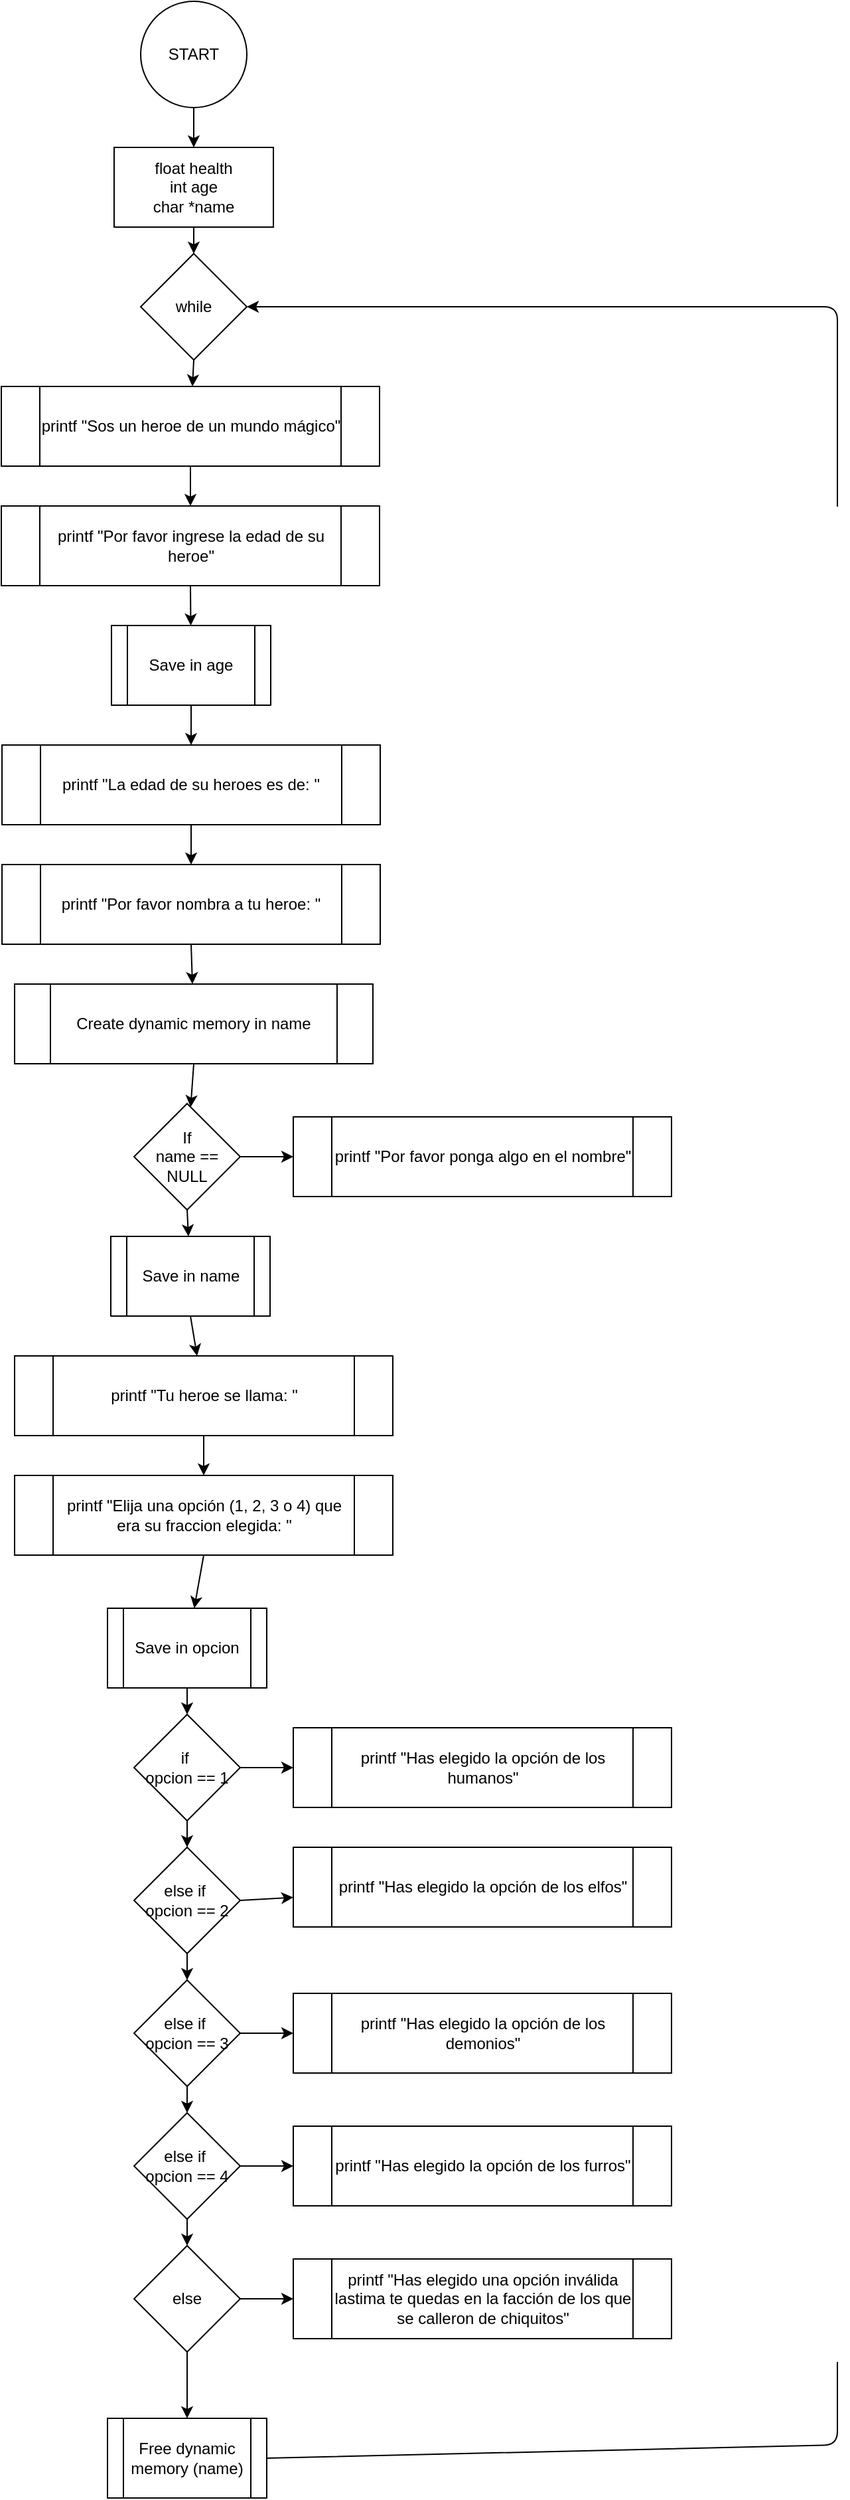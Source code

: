 <mxfile>
    <diagram id="-Eo7IFV5R3f1XlgTwxae" name="Page-1">
        <mxGraphModel dx="805" dy="1523" grid="1" gridSize="10" guides="1" tooltips="1" connect="1" arrows="1" fold="1" page="1" pageScale="1" pageWidth="850" pageHeight="1100" math="0" shadow="0">
            <root>
                <mxCell id="0"/>
                <mxCell id="1" parent="0"/>
                <mxCell id="30" style="edgeStyle=none;html=1;exitX=0.5;exitY=1;exitDx=0;exitDy=0;" edge="1" parent="1" source="2" target="3">
                    <mxGeometry relative="1" as="geometry"/>
                </mxCell>
                <mxCell id="2" value="START" style="ellipse;whiteSpace=wrap;html=1;aspect=fixed;" parent="1" vertex="1">
                    <mxGeometry x="385" width="80" height="80" as="geometry"/>
                </mxCell>
                <mxCell id="31" style="edgeStyle=none;html=1;exitX=0.5;exitY=1;exitDx=0;exitDy=0;" edge="1" parent="1" source="3" target="4">
                    <mxGeometry relative="1" as="geometry"/>
                </mxCell>
                <mxCell id="3" value="float health&lt;br&gt;int age&lt;br&gt;char *name" style="rounded=0;whiteSpace=wrap;html=1;" parent="1" vertex="1">
                    <mxGeometry x="365" y="110" width="120" height="60" as="geometry"/>
                </mxCell>
                <mxCell id="32" style="edgeStyle=none;html=1;exitX=0.5;exitY=1;exitDx=0;exitDy=0;" edge="1" parent="1" source="4" target="5">
                    <mxGeometry relative="1" as="geometry"/>
                </mxCell>
                <mxCell id="4" value="while" style="rhombus;whiteSpace=wrap;html=1;" parent="1" vertex="1">
                    <mxGeometry x="385" y="190" width="80" height="80" as="geometry"/>
                </mxCell>
                <mxCell id="33" style="edgeStyle=none;html=1;exitX=0.5;exitY=1;exitDx=0;exitDy=0;" edge="1" parent="1" source="5" target="6">
                    <mxGeometry relative="1" as="geometry"/>
                </mxCell>
                <mxCell id="5" value="printf &quot;Sos un heroe de un mundo mágico&quot;" style="shape=process;whiteSpace=wrap;html=1;backgroundOutline=1;" parent="1" vertex="1">
                    <mxGeometry x="280" y="290" width="285" height="60" as="geometry"/>
                </mxCell>
                <mxCell id="34" style="edgeStyle=none;html=1;exitX=0.5;exitY=1;exitDx=0;exitDy=0;" edge="1" parent="1" source="6" target="7">
                    <mxGeometry relative="1" as="geometry"/>
                </mxCell>
                <mxCell id="6" value="printf &quot;Por favor ingrese la edad de su heroe&quot;" style="shape=process;whiteSpace=wrap;html=1;backgroundOutline=1;" parent="1" vertex="1">
                    <mxGeometry x="280" y="380" width="285" height="60" as="geometry"/>
                </mxCell>
                <mxCell id="35" style="edgeStyle=none;html=1;exitX=0.5;exitY=1;exitDx=0;exitDy=0;entryX=0.5;entryY=0;entryDx=0;entryDy=0;" edge="1" parent="1" source="7" target="8">
                    <mxGeometry relative="1" as="geometry"/>
                </mxCell>
                <mxCell id="7" value="Save in age" style="shape=process;whiteSpace=wrap;html=1;backgroundOutline=1;" vertex="1" parent="1">
                    <mxGeometry x="363" y="470" width="120" height="60" as="geometry"/>
                </mxCell>
                <mxCell id="36" style="edgeStyle=none;html=1;exitX=0.5;exitY=1;exitDx=0;exitDy=0;entryX=0.5;entryY=0;entryDx=0;entryDy=0;" edge="1" parent="1" source="8" target="9">
                    <mxGeometry relative="1" as="geometry"/>
                </mxCell>
                <mxCell id="8" value="printf &quot;La edad de su heroes es de: &quot;" style="shape=process;whiteSpace=wrap;html=1;backgroundOutline=1;" vertex="1" parent="1">
                    <mxGeometry x="280.5" y="560" width="285" height="60" as="geometry"/>
                </mxCell>
                <mxCell id="37" style="edgeStyle=none;html=1;exitX=0.5;exitY=1;exitDx=0;exitDy=0;" edge="1" parent="1" source="9" target="10">
                    <mxGeometry relative="1" as="geometry"/>
                </mxCell>
                <mxCell id="9" value="printf &quot;Por favor nombra a tu heroe: &quot;" style="shape=process;whiteSpace=wrap;html=1;backgroundOutline=1;" vertex="1" parent="1">
                    <mxGeometry x="280.5" y="650" width="285" height="60" as="geometry"/>
                </mxCell>
                <mxCell id="38" style="edgeStyle=none;html=1;exitX=0.5;exitY=1;exitDx=0;exitDy=0;" edge="1" parent="1" source="10" target="12">
                    <mxGeometry relative="1" as="geometry"/>
                </mxCell>
                <mxCell id="10" value="Create dynamic memory in name" style="shape=process;whiteSpace=wrap;html=1;backgroundOutline=1;" vertex="1" parent="1">
                    <mxGeometry x="290" y="740" width="270" height="60" as="geometry"/>
                </mxCell>
                <mxCell id="39" style="edgeStyle=none;html=1;exitX=1;exitY=0.5;exitDx=0;exitDy=0;" edge="1" parent="1" source="12" target="14">
                    <mxGeometry relative="1" as="geometry"/>
                </mxCell>
                <mxCell id="40" style="edgeStyle=none;html=1;exitX=0.5;exitY=1;exitDx=0;exitDy=0;" edge="1" parent="1" source="12" target="15">
                    <mxGeometry relative="1" as="geometry"/>
                </mxCell>
                <mxCell id="12" value="If&lt;br&gt;name == NULL" style="rhombus;whiteSpace=wrap;html=1;" vertex="1" parent="1">
                    <mxGeometry x="380" y="830" width="80" height="80" as="geometry"/>
                </mxCell>
                <mxCell id="14" value="printf &quot;Por favor ponga algo en el nombre&quot;" style="shape=process;whiteSpace=wrap;html=1;backgroundOutline=1;" vertex="1" parent="1">
                    <mxGeometry x="500" y="840" width="285" height="60" as="geometry"/>
                </mxCell>
                <mxCell id="41" style="edgeStyle=none;html=1;exitX=0.5;exitY=1;exitDx=0;exitDy=0;" edge="1" parent="1" source="15" target="16">
                    <mxGeometry relative="1" as="geometry"/>
                </mxCell>
                <mxCell id="15" value="Save in name" style="shape=process;whiteSpace=wrap;html=1;backgroundOutline=1;" vertex="1" parent="1">
                    <mxGeometry x="362.5" y="930" width="120" height="60" as="geometry"/>
                </mxCell>
                <mxCell id="42" style="edgeStyle=none;html=1;exitX=0.5;exitY=1;exitDx=0;exitDy=0;" edge="1" parent="1" source="16" target="17">
                    <mxGeometry relative="1" as="geometry"/>
                </mxCell>
                <mxCell id="16" value="printf &quot;Tu heroe se llama: &quot;" style="shape=process;whiteSpace=wrap;html=1;backgroundOutline=1;" vertex="1" parent="1">
                    <mxGeometry x="290" y="1020" width="285" height="60" as="geometry"/>
                </mxCell>
                <mxCell id="43" style="edgeStyle=none;html=1;exitX=0.5;exitY=1;exitDx=0;exitDy=0;" edge="1" parent="1" source="17" target="18">
                    <mxGeometry relative="1" as="geometry"/>
                </mxCell>
                <mxCell id="17" value="printf &quot;Elija una opción (1, 2, 3 o 4) que era su fraccion elegida: &quot;" style="shape=process;whiteSpace=wrap;html=1;backgroundOutline=1;" vertex="1" parent="1">
                    <mxGeometry x="290" y="1110" width="285" height="60" as="geometry"/>
                </mxCell>
                <mxCell id="44" style="edgeStyle=none;html=1;exitX=0.5;exitY=1;exitDx=0;exitDy=0;" edge="1" parent="1" source="18" target="19">
                    <mxGeometry relative="1" as="geometry"/>
                </mxCell>
                <mxCell id="18" value="Save in opcion" style="shape=process;whiteSpace=wrap;html=1;backgroundOutline=1;" vertex="1" parent="1">
                    <mxGeometry x="360" y="1210" width="120" height="60" as="geometry"/>
                </mxCell>
                <mxCell id="45" style="edgeStyle=none;html=1;exitX=1;exitY=0.5;exitDx=0;exitDy=0;" edge="1" parent="1" source="19" target="24">
                    <mxGeometry relative="1" as="geometry"/>
                </mxCell>
                <mxCell id="46" style="edgeStyle=none;html=1;exitX=0.5;exitY=1;exitDx=0;exitDy=0;" edge="1" parent="1" source="19" target="20">
                    <mxGeometry relative="1" as="geometry"/>
                </mxCell>
                <mxCell id="19" value="if&amp;nbsp;&lt;br&gt;opcion == 1" style="rhombus;whiteSpace=wrap;html=1;" vertex="1" parent="1">
                    <mxGeometry x="380" y="1290" width="80" height="80" as="geometry"/>
                </mxCell>
                <mxCell id="47" style="edgeStyle=none;html=1;exitX=0.5;exitY=1;exitDx=0;exitDy=0;" edge="1" parent="1" source="20" target="21">
                    <mxGeometry relative="1" as="geometry"/>
                </mxCell>
                <mxCell id="48" style="edgeStyle=none;html=1;exitX=1;exitY=0.5;exitDx=0;exitDy=0;" edge="1" parent="1" source="20" target="25">
                    <mxGeometry relative="1" as="geometry"/>
                </mxCell>
                <mxCell id="20" value="else if&amp;nbsp;&lt;br&gt;opcion == 2" style="rhombus;whiteSpace=wrap;html=1;" vertex="1" parent="1">
                    <mxGeometry x="380" y="1390" width="80" height="80" as="geometry"/>
                </mxCell>
                <mxCell id="49" style="edgeStyle=none;html=1;exitX=0.5;exitY=1;exitDx=0;exitDy=0;" edge="1" parent="1" source="21" target="22">
                    <mxGeometry relative="1" as="geometry"/>
                </mxCell>
                <mxCell id="54" style="edgeStyle=none;html=1;exitX=1;exitY=0.5;exitDx=0;exitDy=0;entryX=0;entryY=0.5;entryDx=0;entryDy=0;" edge="1" parent="1" source="21" target="26">
                    <mxGeometry relative="1" as="geometry"/>
                </mxCell>
                <mxCell id="21" value="else if&amp;nbsp;&lt;br&gt;opcion == 3" style="rhombus;whiteSpace=wrap;html=1;" vertex="1" parent="1">
                    <mxGeometry x="380" y="1490" width="80" height="80" as="geometry"/>
                </mxCell>
                <mxCell id="50" style="edgeStyle=none;html=1;exitX=0.5;exitY=1;exitDx=0;exitDy=0;" edge="1" parent="1" source="22" target="23">
                    <mxGeometry relative="1" as="geometry"/>
                </mxCell>
                <mxCell id="53" style="edgeStyle=none;html=1;exitX=1;exitY=0.5;exitDx=0;exitDy=0;" edge="1" parent="1" source="22" target="27">
                    <mxGeometry relative="1" as="geometry"/>
                </mxCell>
                <mxCell id="22" value="else if&amp;nbsp;&lt;br&gt;opcion == 4" style="rhombus;whiteSpace=wrap;html=1;" vertex="1" parent="1">
                    <mxGeometry x="380" y="1590" width="80" height="80" as="geometry"/>
                </mxCell>
                <mxCell id="51" style="edgeStyle=none;html=1;exitX=0.5;exitY=1;exitDx=0;exitDy=0;" edge="1" parent="1" source="23" target="29">
                    <mxGeometry relative="1" as="geometry"/>
                </mxCell>
                <mxCell id="52" style="edgeStyle=none;html=1;exitX=1;exitY=0.5;exitDx=0;exitDy=0;entryX=0;entryY=0.5;entryDx=0;entryDy=0;" edge="1" parent="1" source="23" target="28">
                    <mxGeometry relative="1" as="geometry"/>
                </mxCell>
                <mxCell id="23" value="else" style="rhombus;whiteSpace=wrap;html=1;" vertex="1" parent="1">
                    <mxGeometry x="380" y="1690" width="80" height="80" as="geometry"/>
                </mxCell>
                <mxCell id="24" value="printf &quot;Has elegido la opción de los humanos&quot;" style="shape=process;whiteSpace=wrap;html=1;backgroundOutline=1;" vertex="1" parent="1">
                    <mxGeometry x="500" y="1300" width="285" height="60" as="geometry"/>
                </mxCell>
                <mxCell id="25" value="printf &quot;Has elegido la opción de los elfos&quot;" style="shape=process;whiteSpace=wrap;html=1;backgroundOutline=1;" vertex="1" parent="1">
                    <mxGeometry x="500" y="1390" width="285" height="60" as="geometry"/>
                </mxCell>
                <mxCell id="26" value="printf &quot;Has elegido la opción de los demonios&quot;" style="shape=process;whiteSpace=wrap;html=1;backgroundOutline=1;" vertex="1" parent="1">
                    <mxGeometry x="500" y="1500" width="285" height="60" as="geometry"/>
                </mxCell>
                <mxCell id="27" value="printf &quot;Has elegido la opción de los furros&quot;" style="shape=process;whiteSpace=wrap;html=1;backgroundOutline=1;" vertex="1" parent="1">
                    <mxGeometry x="500" y="1600" width="285" height="60" as="geometry"/>
                </mxCell>
                <mxCell id="28" value="printf &quot;Has elegido una opción inválida lastima te quedas en la facción de los que se calleron de chiquitos&quot;" style="shape=process;whiteSpace=wrap;html=1;backgroundOutline=1;" vertex="1" parent="1">
                    <mxGeometry x="500" y="1700" width="285" height="60" as="geometry"/>
                </mxCell>
                <mxCell id="55" style="edgeStyle=none;html=1;exitX=1;exitY=0.5;exitDx=0;exitDy=0;entryX=1;entryY=0.5;entryDx=0;entryDy=0;" edge="1" parent="1" source="29" target="4">
                    <mxGeometry relative="1" as="geometry">
                        <Array as="points">
                            <mxPoint x="910" y="1840"/>
                            <mxPoint x="910" y="230"/>
                        </Array>
                    </mxGeometry>
                </mxCell>
                <mxCell id="29" value="Free dynamic memory (name)" style="shape=process;whiteSpace=wrap;html=1;backgroundOutline=1;" vertex="1" parent="1">
                    <mxGeometry x="360" y="1820" width="120" height="60" as="geometry"/>
                </mxCell>
            </root>
        </mxGraphModel>
    </diagram>
</mxfile>